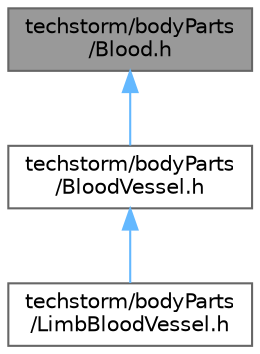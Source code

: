 digraph "techstorm/bodyParts/Blood.h"
{
 // LATEX_PDF_SIZE
  bgcolor="transparent";
  edge [fontname=Helvetica,fontsize=10,labelfontname=Helvetica,labelfontsize=10];
  node [fontname=Helvetica,fontsize=10,shape=box,height=0.2,width=0.4];
  Node1 [id="Node000001",label="techstorm/bodyParts\l/Blood.h",height=0.2,width=0.4,color="gray40", fillcolor="grey60", style="filled", fontcolor="black",tooltip=" "];
  Node1 -> Node2 [id="edge1_Node000001_Node000002",dir="back",color="steelblue1",style="solid",tooltip=" "];
  Node2 [id="Node000002",label="techstorm/bodyParts\l/BloodVessel.h",height=0.2,width=0.4,color="grey40", fillcolor="white", style="filled",URL="$_blood_vessel_8h.html",tooltip=" "];
  Node2 -> Node3 [id="edge2_Node000002_Node000003",dir="back",color="steelblue1",style="solid",tooltip=" "];
  Node3 [id="Node000003",label="techstorm/bodyParts\l/LimbBloodVessel.h",height=0.2,width=0.4,color="grey40", fillcolor="white", style="filled",URL="$_limb_blood_vessel_8h.html",tooltip=" "];
}
